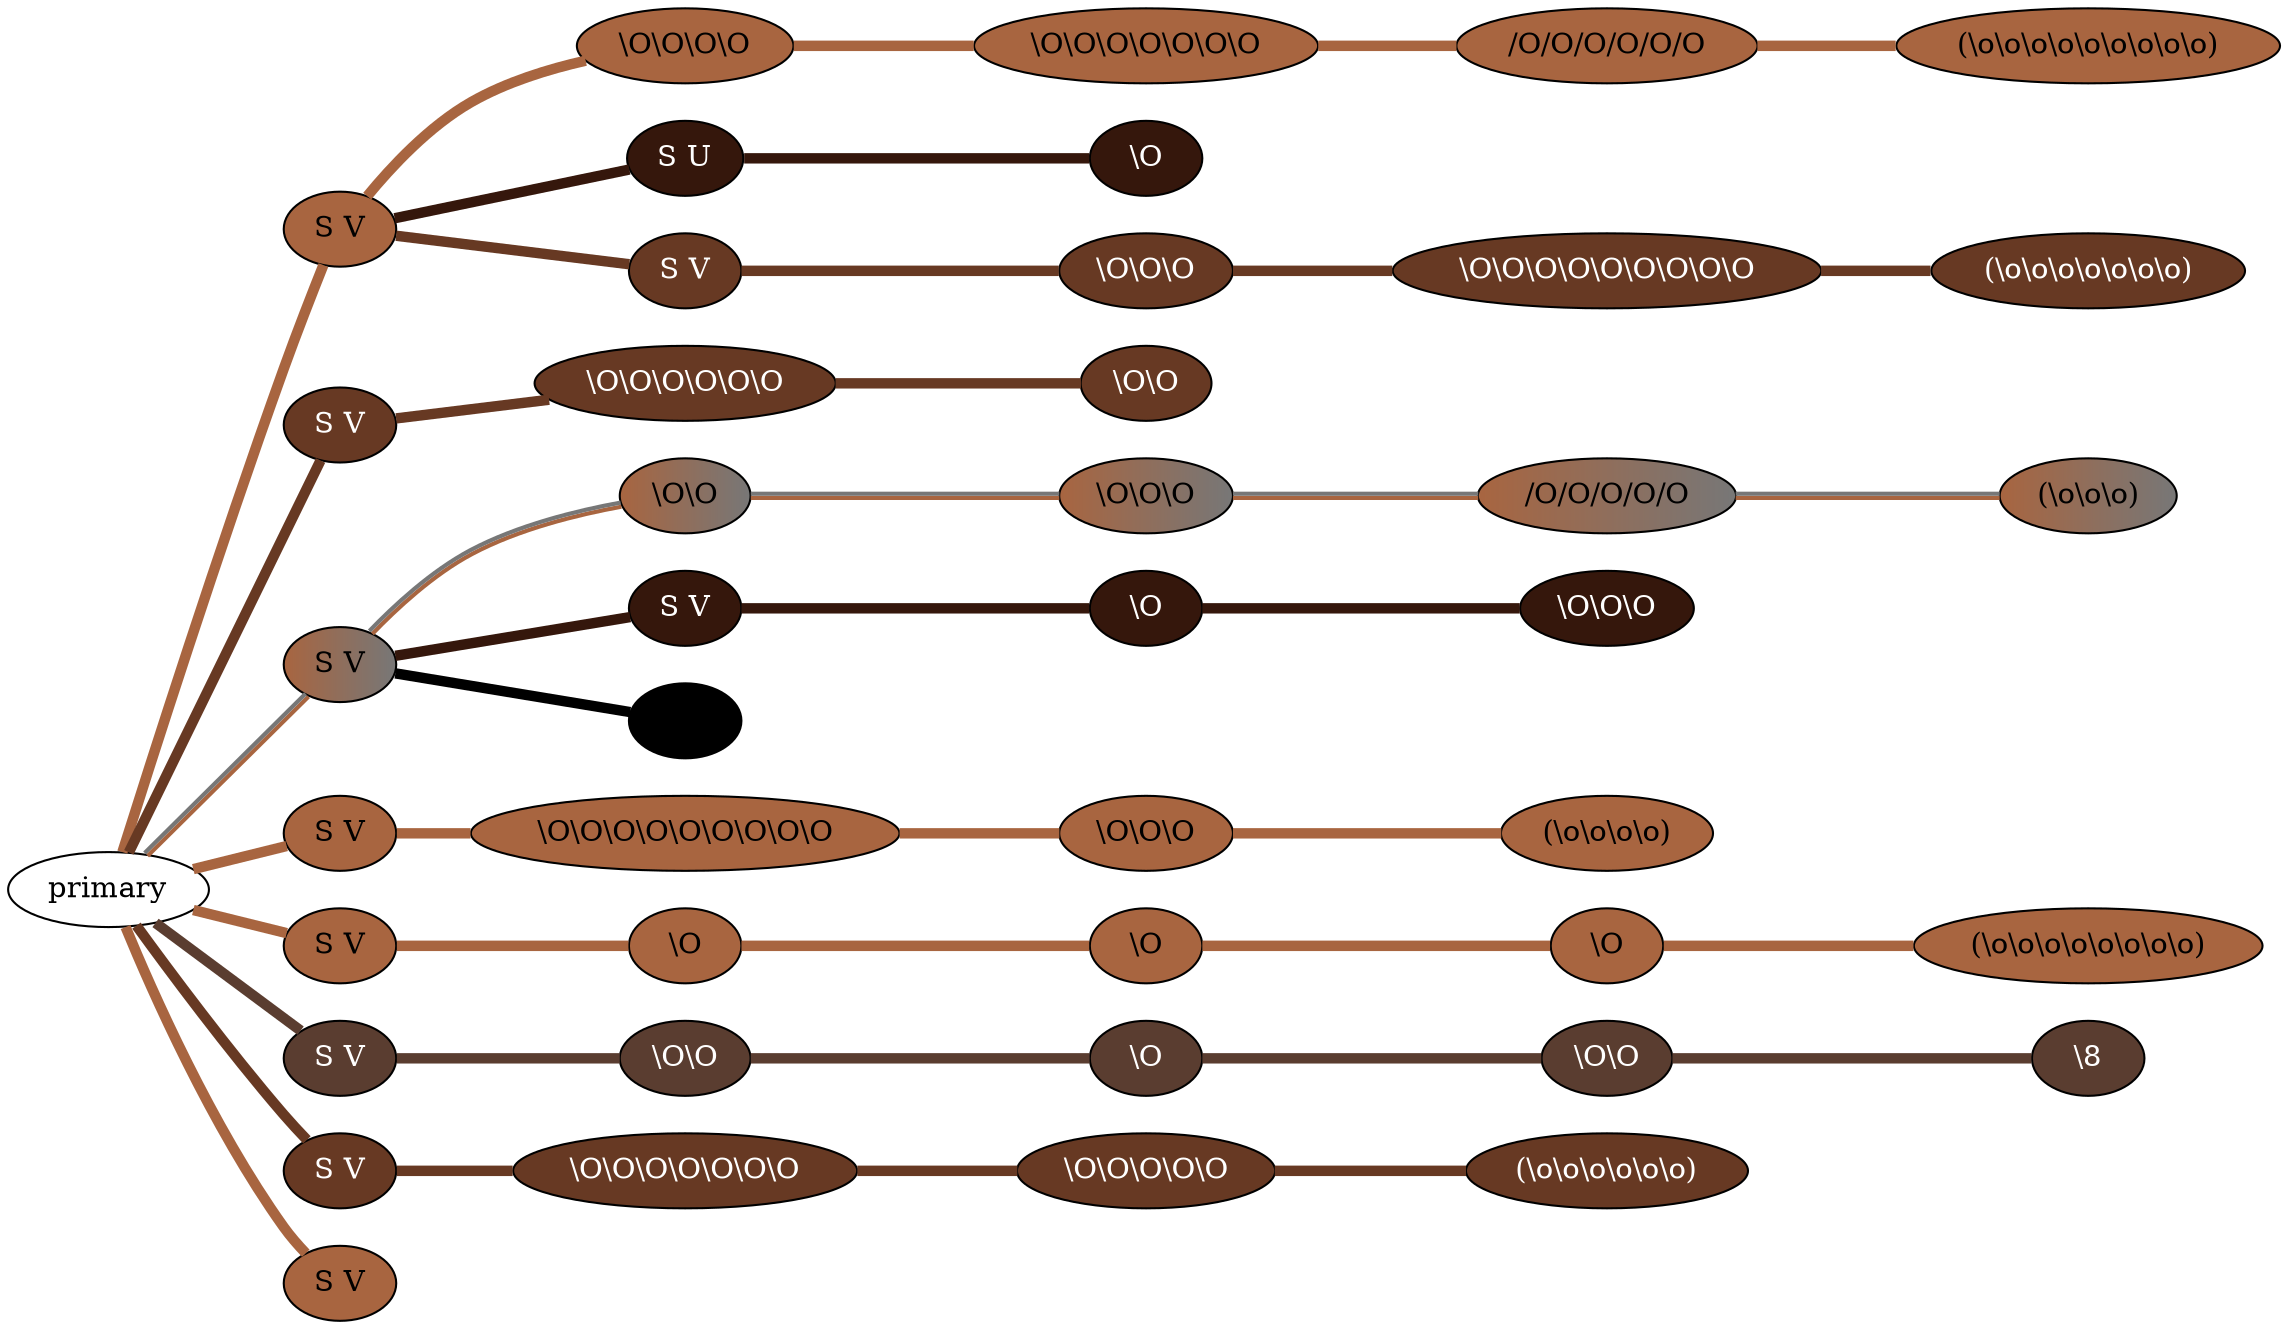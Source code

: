graph {
 graph [rankdir=LR]
"1" [qtype="pendant_node", pendant_colors="#A86540", pendant_ply="S", pendant_attach="V", pendant_length="37.0", label="S V", style=filled, fillcolor="#A86540", fontcolor="#000000"]
"primary" -- "1" [qtype="pendant_link",penwidth=5,color="#A86540"]
"1:0" [qtype="knot_node", knot_value="4", knot_type="S", knot_position="5.0", knot_spin="Z", label="\\O\\O\\O\\O", style=filled, fillcolor="#A86540" , fontcolor="#000000"]
"1" -- "1:0" [qtype="knot_link",penwidth=5,color="#A86540"]
"1:1" [qtype="knot_node", knot_value="7", knot_type="S", knot_position="14.0", knot_spin="Z", label="\\O\\O\\O\\O\\O\\O\\O", style=filled, fillcolor="#A86540" , fontcolor="#000000"]
"1:0" -- "1:1" [qtype="knot_link",penwidth=5,color="#A86540"]
"1:2" [qtype="knot_node", knot_value="6", knot_type="S", knot_position="23.0", knot_spin="S", label="/O/O/O/O/O/O", style=filled, fillcolor="#A86540" , fontcolor="#000000"]
"1:1" -- "1:2" [qtype="knot_link",penwidth=5,color="#A86540"]
"1:3" [qtype="knot_node", knot_value="9", knot_type="L", knot_position="32.0", knot_spin="Z", label="(\\o\\o\\o\\o\\o\\o\\o\\o\\o)", style=filled, fillcolor="#A86540" , fontcolor="#000000"]
"1:2" -- "1:3" [qtype="knot_link",penwidth=5,color="#A86540"]
"1s1" [qtype="pendant_node", pendant_colors="#35170C", pendant_ply="S", pendant_attach="U", pendant_length="19.0", label="S U", style=filled, fillcolor="#35170C", fontcolor="#ffffff"]
"1" -- "1s1" [qtype="pendant_link",penwidth=5,color="#35170C"]
"1s1:0" [qtype="knot_node", knot_value="1", knot_type="S", knot_position="4.5", knot_spin="Z", label="\\O", style=filled, fillcolor="#35170C" , fontcolor="#ffffff"]
"1s1" -- "1s1:0" [qtype="knot_link",penwidth=5,color="#35170C"]
"1s2" [qtype="pendant_node", pendant_colors="#673923", pendant_ply="S", pendant_attach="V", pendant_length="39.0", label="S V", style=filled, fillcolor="#673923", fontcolor="#ffffff"]
"1" -- "1s2" [qtype="pendant_link",penwidth=5,color="#673923"]
"1s2:0" [qtype="knot_node", knot_value="3", knot_type="S", knot_position="4.5", knot_spin="Z", label="\\O\\O\\O", style=filled, fillcolor="#673923" , fontcolor="#ffffff"]
"1s2" -- "1s2:0" [qtype="knot_link",penwidth=5,color="#673923"]
"1s2:1" [qtype="knot_node", knot_value="9", knot_type="S", knot_position="13.0", knot_spin="Z", label="\\O\\O\\O\\O\\O\\O\\O\\O\\O", style=filled, fillcolor="#673923" , fontcolor="#ffffff"]
"1s2:0" -- "1s2:1" [qtype="knot_link",penwidth=5,color="#673923"]
"1s2:2" [qtype="knot_node", knot_value="7", knot_type="L", knot_position="20.5", knot_spin="Z", label="(\\o\\o\\o\\o\\o\\o\\o)", style=filled, fillcolor="#673923" , fontcolor="#ffffff"]
"1s2:1" -- "1s2:2" [qtype="knot_link",penwidth=5,color="#673923"]
"2" [qtype="pendant_node", pendant_colors="#673923", pendant_ply="S", pendant_attach="V", pendant_length="30.5", label="S V", style=filled, fillcolor="#673923", fontcolor="#ffffff"]
"primary" -- "2" [qtype="pendant_link",penwidth=5,color="#673923"]
"2:0" [qtype="knot_node", knot_value="6", knot_type="S", knot_position="13.5", knot_spin="Z", label="\\O\\O\\O\\O\\O\\O", style=filled, fillcolor="#673923" , fontcolor="#ffffff"]
"2" -- "2:0" [qtype="knot_link",penwidth=5,color="#673923"]
"2:1" [qtype="knot_node", knot_value="2", knot_type="S", knot_position="21.5", knot_spin="Z", label="\\O\\O", style=filled, fillcolor="#673923" , fontcolor="#ffffff"]
"2:0" -- "2:1" [qtype="knot_link",penwidth=5,color="#673923"]
"3" [qtype="pendant_node", pendant_colors="#A86540:#777777", pendant_ply="S", pendant_attach="V", pendant_length="40.5", label="S V", style=filled, fillcolor="#A86540:#777777", fontcolor="#000000"]
"primary" -- "3" [qtype="pendant_link",penwidth=2,color="#A86540:#777777"]
"3:0" [qtype="knot_node", knot_value="2", knot_type="S", knot_position="5.5", knot_spin="Z", label="\\O\\O", style=filled, fillcolor="#A86540:#777777" , fontcolor="#000000"]
"3" -- "3:0" [qtype="knot_link",penwidth=2,color="#A86540:#777777"]
"3:1" [qtype="knot_node", knot_value="3", knot_type="S", knot_position="14.0", knot_spin="Z", label="\\O\\O\\O", style=filled, fillcolor="#A86540:#777777" , fontcolor="#000000"]
"3:0" -- "3:1" [qtype="knot_link",penwidth=2,color="#A86540:#777777"]
"3:2" [qtype="knot_node", knot_value="5", knot_type="S", knot_position="21.5", knot_spin="S", label="/O/O/O/O/O", style=filled, fillcolor="#A86540:#777777" , fontcolor="#000000"]
"3:1" -- "3:2" [qtype="knot_link",penwidth=2,color="#A86540:#777777"]
"3:3" [qtype="knot_node", knot_value="3", knot_type="L", knot_position="31.5", knot_spin="Z", label="(\\o\\o\\o)", style=filled, fillcolor="#A86540:#777777" , fontcolor="#000000"]
"3:2" -- "3:3" [qtype="knot_link",penwidth=2,color="#A86540:#777777"]
"3s1" [qtype="pendant_node", pendant_colors="#35170C", pendant_ply="S", pendant_attach="V", pendant_length="21.0", label="S V", style=filled, fillcolor="#35170C", fontcolor="#ffffff"]
"3" -- "3s1" [qtype="pendant_link",penwidth=5,color="#35170C"]
"3s1:0" [qtype="knot_node", knot_value="1", knot_type="S", knot_position="5.5", knot_spin="Z", label="\\O", style=filled, fillcolor="#35170C" , fontcolor="#ffffff"]
"3s1" -- "3s1:0" [qtype="knot_link",penwidth=5,color="#35170C"]
"3s1:1" [qtype="knot_node", knot_value="3", knot_type="S", knot_position="13.5", knot_spin="Z", label="\\O\\O\\O", style=filled, fillcolor="#35170C" , fontcolor="#ffffff"]
"3s1:0" -- "3s1:1" [qtype="knot_link",penwidth=5,color="#35170C"]
"3s2" [qtype="pendant_node", pendant_colors="#000000", pendant_ply="", pendant_attach="", pendant_length="", label=" ", style=filled, fillcolor="#000000", fontcolor="#ffffff"]
"3" -- "3s2" [qtype="pendant_link",penwidth=5,color="#000000"]
"4" [qtype="pendant_node", pendant_colors="#A86540", pendant_ply="S", pendant_attach="V", pendant_length="34.0", label="S V", style=filled, fillcolor="#A86540", fontcolor="#000000"]
"primary" -- "4" [qtype="pendant_link",penwidth=5,color="#A86540"]
"4:0" [qtype="knot_node", knot_value="9", knot_type="S", knot_position="14.0", knot_spin="Z", label="\\O\\O\\O\\O\\O\\O\\O\\O\\O", style=filled, fillcolor="#A86540" , fontcolor="#000000"]
"4" -- "4:0" [qtype="knot_link",penwidth=5,color="#A86540"]
"4:1" [qtype="knot_node", knot_value="3", knot_type="S", knot_position="22.5", knot_spin="Z", label="\\O\\O\\O", style=filled, fillcolor="#A86540" , fontcolor="#000000"]
"4:0" -- "4:1" [qtype="knot_link",penwidth=5,color="#A86540"]
"4:2" [qtype="knot_node", knot_value="4", knot_type="L", knot_position="32.5", knot_spin="Z", label="(\\o\\o\\o\\o)", style=filled, fillcolor="#A86540" , fontcolor="#000000"]
"4:1" -- "4:2" [qtype="knot_link",penwidth=5,color="#A86540"]
"5" [qtype="pendant_node", pendant_colors="#A86540", pendant_ply="S", pendant_attach="V", pendant_length="51.0", label="S V", style=filled, fillcolor="#A86540", fontcolor="#000000"]
"primary" -- "5" [qtype="pendant_link",penwidth=5,color="#A86540"]
"5:0" [qtype="knot_node", knot_value="1", knot_type="S", knot_position="5.5", knot_spin="Z", label="\\O", style=filled, fillcolor="#A86540" , fontcolor="#000000"]
"5" -- "5:0" [qtype="knot_link",penwidth=5,color="#A86540"]
"5:1" [qtype="knot_node", knot_value="1", knot_type="S", knot_position="14.0", knot_spin="Z", label="\\O", style=filled, fillcolor="#A86540" , fontcolor="#000000"]
"5:0" -- "5:1" [qtype="knot_link",penwidth=5,color="#A86540"]
"5:2" [qtype="knot_node", knot_value="1", knot_type="S", knot_position="23.0", knot_spin="Z", label="\\O", style=filled, fillcolor="#A86540" , fontcolor="#000000"]
"5:1" -- "5:2" [qtype="knot_link",penwidth=5,color="#A86540"]
"5:3" [qtype="knot_node", knot_value="8", knot_type="L", knot_position="33.0", knot_spin="Z", label="(\\o\\o\\o\\o\\o\\o\\o\\o)", style=filled, fillcolor="#A86540" , fontcolor="#000000"]
"5:2" -- "5:3" [qtype="knot_link",penwidth=5,color="#A86540"]
"6" [qtype="pendant_node", pendant_colors="#5A3D30", pendant_ply="S", pendant_attach="V", pendant_length="81.0", label="S V", style=filled, fillcolor="#5A3D30", fontcolor="#ffffff"]
"primary" -- "6" [qtype="pendant_link",penwidth=5,color="#5A3D30"]
"6:0" [qtype="knot_node", knot_value="2", knot_type="S", knot_position="5.0", knot_spin="Z", label="\\O\\O", style=filled, fillcolor="#5A3D30" , fontcolor="#ffffff"]
"6" -- "6:0" [qtype="knot_link",penwidth=5,color="#5A3D30"]
"6:1" [qtype="knot_node", knot_value="1", knot_type="S", knot_position="13.5", knot_spin="Z", label="\\O", style=filled, fillcolor="#5A3D30" , fontcolor="#ffffff"]
"6:0" -- "6:1" [qtype="knot_link",penwidth=5,color="#5A3D30"]
"6:2" [qtype="knot_node", knot_value="2", knot_type="S", knot_position="22.0", knot_spin="Z", label="\\O\\O", style=filled, fillcolor="#5A3D30" , fontcolor="#ffffff"]
"6:1" -- "6:2" [qtype="knot_link",penwidth=5,color="#5A3D30"]
"6:3" [qtype="knot_node", knot_value="1", knot_type="E", knot_position="32.5", knot_spin="Z", label="\\8", style=filled, fillcolor="#5A3D30" , fontcolor="#ffffff"]
"6:2" -- "6:3" [qtype="knot_link",penwidth=5,color="#5A3D30"]
"7" [qtype="pendant_node", pendant_colors="#673923", pendant_ply="S", pendant_attach="V", pendant_length="37.0", label="S V", style=filled, fillcolor="#673923", fontcolor="#ffffff"]
"primary" -- "7" [qtype="pendant_link",penwidth=5,color="#673923"]
"7:0" [qtype="knot_node", knot_value="7", knot_type="S", knot_position="14.0", knot_spin="Z", label="\\O\\O\\O\\O\\O\\O\\O", style=filled, fillcolor="#673923" , fontcolor="#ffffff"]
"7" -- "7:0" [qtype="knot_link",penwidth=5,color="#673923"]
"7:1" [qtype="knot_node", knot_value="5", knot_type="S", knot_position="22.5", knot_spin="Z", label="\\O\\O\\O\\O\\O", style=filled, fillcolor="#673923" , fontcolor="#ffffff"]
"7:0" -- "7:1" [qtype="knot_link",penwidth=5,color="#673923"]
"7:2" [qtype="knot_node", knot_value="6", knot_type="L", knot_position="31.0", knot_spin="Z", label="(\\o\\o\\o\\o\\o\\o)", style=filled, fillcolor="#673923" , fontcolor="#ffffff"]
"7:1" -- "7:2" [qtype="knot_link",penwidth=5,color="#673923"]
"8" [qtype="pendant_node", pendant_colors="#A86540", pendant_ply="S", pendant_attach="V", pendant_length="8.0", label="S V", style=filled, fillcolor="#A86540", fontcolor="#000000"]
"primary" -- "8" [qtype="pendant_link",penwidth=5,color="#A86540"]
}
